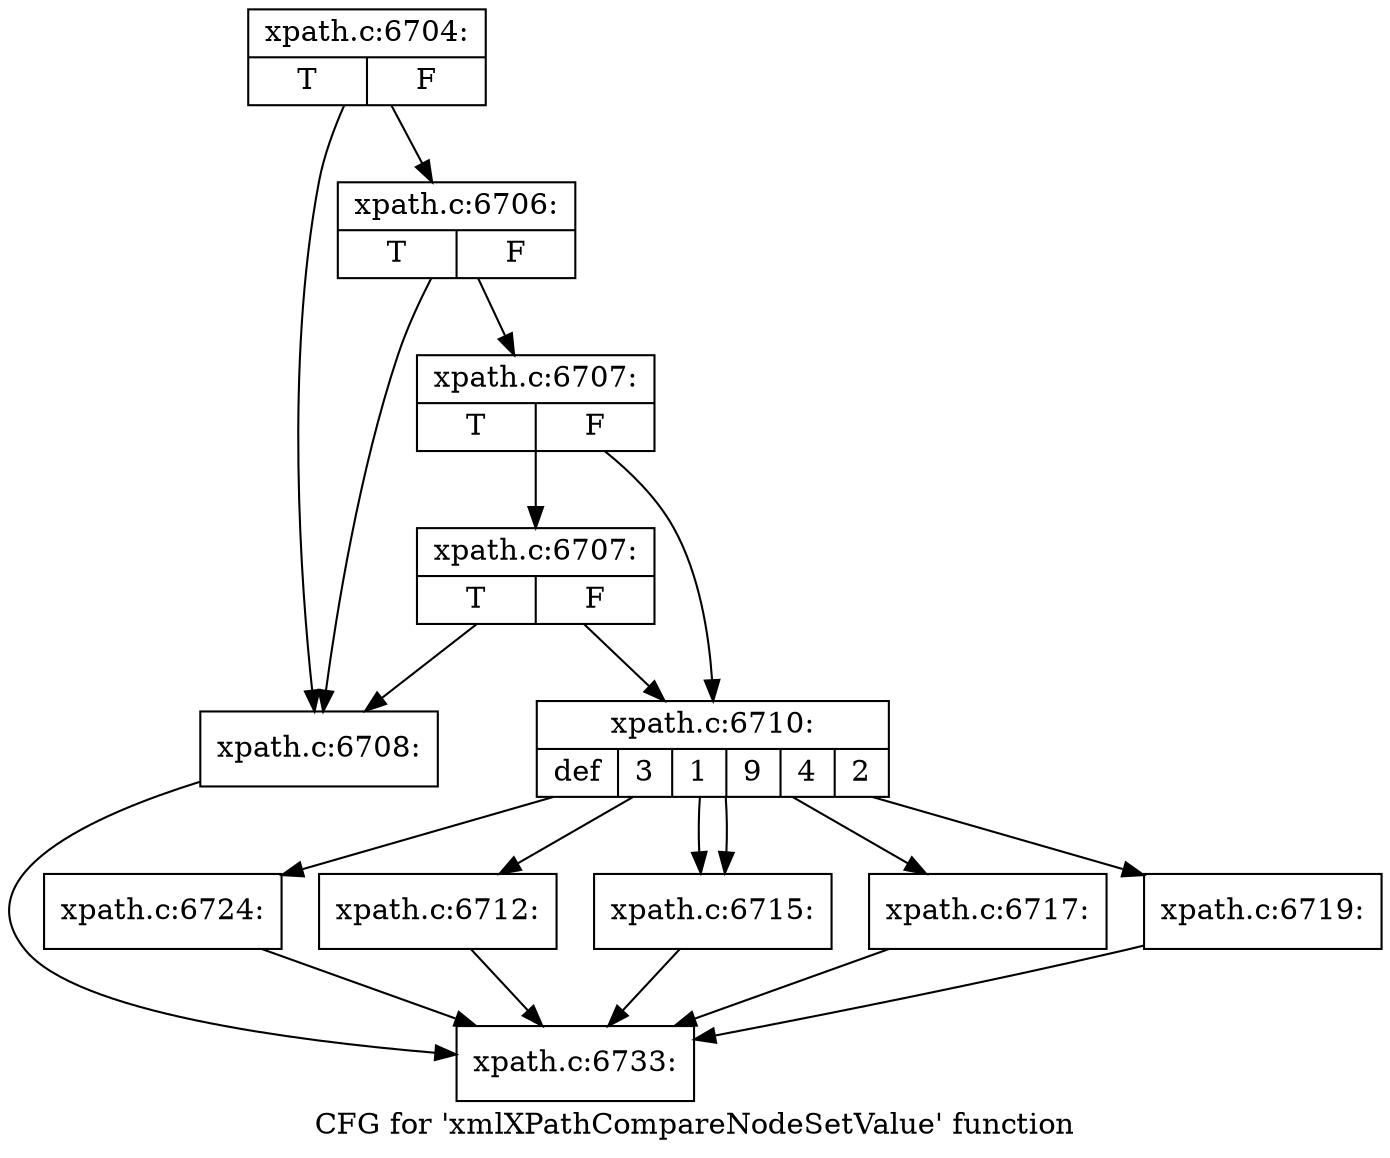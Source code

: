 digraph "CFG for 'xmlXPathCompareNodeSetValue' function" {
	label="CFG for 'xmlXPathCompareNodeSetValue' function";

	Node0x55e6b2b5c900 [shape=record,label="{xpath.c:6704:|{<s0>T|<s1>F}}"];
	Node0x55e6b2b5c900 -> Node0x55e6b2b5dc30;
	Node0x55e6b2b5c900 -> Node0x55e6b2b5dd50;
	Node0x55e6b2b5dd50 [shape=record,label="{xpath.c:6706:|{<s0>T|<s1>F}}"];
	Node0x55e6b2b5dd50 -> Node0x55e6b2b5dc30;
	Node0x55e6b2b5dd50 -> Node0x55e6b2b5dcd0;
	Node0x55e6b2b5dcd0 [shape=record,label="{xpath.c:6707:|{<s0>T|<s1>F}}"];
	Node0x55e6b2b5dcd0 -> Node0x55e6b2b5e270;
	Node0x55e6b2b5dcd0 -> Node0x55e6b2b5dc80;
	Node0x55e6b2b5e270 [shape=record,label="{xpath.c:6707:|{<s0>T|<s1>F}}"];
	Node0x55e6b2b5e270 -> Node0x55e6b2b5dc30;
	Node0x55e6b2b5e270 -> Node0x55e6b2b5dc80;
	Node0x55e6b2b5dc30 [shape=record,label="{xpath.c:6708:}"];
	Node0x55e6b2b5dc30 -> Node0x55e6b2b5c950;
	Node0x55e6b2b5dc80 [shape=record,label="{xpath.c:6710:|{<s0>def|<s1>3|<s2>1|<s3>9|<s4>4|<s5>2}}"];
	Node0x55e6b2b5dc80 -> Node0x55e6b2b5eb20;
	Node0x55e6b2b5dc80 -> Node0x55e6b2b5ee20;
	Node0x55e6b2b5dc80 -> Node0x55e6b2b5fb80;
	Node0x55e6b2b5dc80 -> Node0x55e6b2b5fb80;
	Node0x55e6b2b5dc80 -> Node0x55e6b2b60050;
	Node0x55e6b2b5dc80 -> Node0x55e6b2b60750;
	Node0x55e6b2b5ee20 [shape=record,label="{xpath.c:6712:}"];
	Node0x55e6b2b5ee20 -> Node0x55e6b2b5c950;
	Node0x55e6b2b5fb80 [shape=record,label="{xpath.c:6715:}"];
	Node0x55e6b2b5fb80 -> Node0x55e6b2b5c950;
	Node0x55e6b2b60050 [shape=record,label="{xpath.c:6717:}"];
	Node0x55e6b2b60050 -> Node0x55e6b2b5c950;
	Node0x55e6b2b60750 [shape=record,label="{xpath.c:6719:}"];
	Node0x55e6b2b60750 -> Node0x55e6b2b5c950;
	Node0x55e6b2b5eb20 [shape=record,label="{xpath.c:6724:}"];
	Node0x55e6b2b5eb20 -> Node0x55e6b2b5c950;
	Node0x55e6b2b5c950 [shape=record,label="{xpath.c:6733:}"];
}
